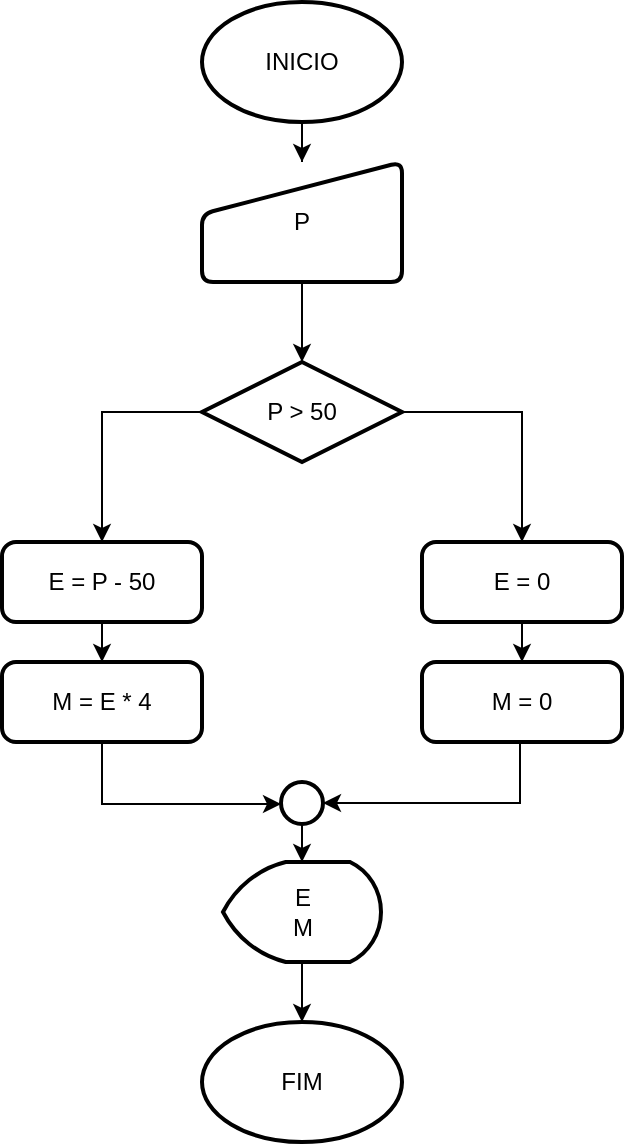 <mxfile version="26.0.8">
  <diagram name="Página-1" id="bDVuTNd5AeI00-M_E2LI">
    <mxGraphModel dx="1354" dy="782" grid="1" gridSize="10" guides="1" tooltips="1" connect="1" arrows="1" fold="1" page="1" pageScale="1" pageWidth="827" pageHeight="1169" math="0" shadow="0">
      <root>
        <mxCell id="0" />
        <mxCell id="1" parent="0" />
        <mxCell id="lwiOE8Nc_9BbjyxPb0v8-11" style="edgeStyle=orthogonalEdgeStyle;rounded=0;orthogonalLoop=1;jettySize=auto;html=1;" edge="1" parent="1" source="lwiOE8Nc_9BbjyxPb0v8-1" target="lwiOE8Nc_9BbjyxPb0v8-2">
          <mxGeometry relative="1" as="geometry" />
        </mxCell>
        <mxCell id="lwiOE8Nc_9BbjyxPb0v8-1" value="INICIO" style="strokeWidth=2;html=1;shape=mxgraph.flowchart.start_1;whiteSpace=wrap;" vertex="1" parent="1">
          <mxGeometry x="371" y="120" width="100" height="60" as="geometry" />
        </mxCell>
        <mxCell id="lwiOE8Nc_9BbjyxPb0v8-12" style="edgeStyle=orthogonalEdgeStyle;rounded=0;orthogonalLoop=1;jettySize=auto;html=1;" edge="1" parent="1" source="lwiOE8Nc_9BbjyxPb0v8-2" target="lwiOE8Nc_9BbjyxPb0v8-4">
          <mxGeometry relative="1" as="geometry" />
        </mxCell>
        <mxCell id="lwiOE8Nc_9BbjyxPb0v8-2" value="P" style="html=1;strokeWidth=2;shape=manualInput;whiteSpace=wrap;rounded=1;size=26;arcSize=11;" vertex="1" parent="1">
          <mxGeometry x="371" y="200" width="100" height="60" as="geometry" />
        </mxCell>
        <mxCell id="lwiOE8Nc_9BbjyxPb0v8-13" style="edgeStyle=orthogonalEdgeStyle;rounded=0;orthogonalLoop=1;jettySize=auto;html=1;exitX=0;exitY=0.5;exitDx=0;exitDy=0;exitPerimeter=0;" edge="1" parent="1" source="lwiOE8Nc_9BbjyxPb0v8-4" target="lwiOE8Nc_9BbjyxPb0v8-5">
          <mxGeometry relative="1" as="geometry" />
        </mxCell>
        <mxCell id="lwiOE8Nc_9BbjyxPb0v8-17" style="edgeStyle=orthogonalEdgeStyle;rounded=0;orthogonalLoop=1;jettySize=auto;html=1;" edge="1" parent="1" source="lwiOE8Nc_9BbjyxPb0v8-4" target="lwiOE8Nc_9BbjyxPb0v8-7">
          <mxGeometry relative="1" as="geometry" />
        </mxCell>
        <mxCell id="lwiOE8Nc_9BbjyxPb0v8-4" value="P &amp;gt; 50" style="strokeWidth=2;html=1;shape=mxgraph.flowchart.decision;whiteSpace=wrap;" vertex="1" parent="1">
          <mxGeometry x="371" y="300" width="100" height="50" as="geometry" />
        </mxCell>
        <mxCell id="lwiOE8Nc_9BbjyxPb0v8-14" style="edgeStyle=orthogonalEdgeStyle;rounded=0;orthogonalLoop=1;jettySize=auto;html=1;" edge="1" parent="1" source="lwiOE8Nc_9BbjyxPb0v8-5" target="lwiOE8Nc_9BbjyxPb0v8-6">
          <mxGeometry relative="1" as="geometry" />
        </mxCell>
        <mxCell id="lwiOE8Nc_9BbjyxPb0v8-5" value="E = P - 50" style="rounded=1;whiteSpace=wrap;html=1;absoluteArcSize=1;arcSize=14;strokeWidth=2;" vertex="1" parent="1">
          <mxGeometry x="271" y="390" width="100" height="40" as="geometry" />
        </mxCell>
        <mxCell id="lwiOE8Nc_9BbjyxPb0v8-15" style="edgeStyle=orthogonalEdgeStyle;rounded=0;orthogonalLoop=1;jettySize=auto;html=1;" edge="1" parent="1" source="lwiOE8Nc_9BbjyxPb0v8-6" target="lwiOE8Nc_9BbjyxPb0v8-16">
          <mxGeometry relative="1" as="geometry">
            <mxPoint x="321" y="540" as="targetPoint" />
            <Array as="points">
              <mxPoint x="321" y="521" />
            </Array>
          </mxGeometry>
        </mxCell>
        <mxCell id="lwiOE8Nc_9BbjyxPb0v8-6" value="M = E * 4" style="rounded=1;whiteSpace=wrap;html=1;absoluteArcSize=1;arcSize=14;strokeWidth=2;" vertex="1" parent="1">
          <mxGeometry x="271" y="450" width="100" height="40" as="geometry" />
        </mxCell>
        <mxCell id="lwiOE8Nc_9BbjyxPb0v8-18" style="edgeStyle=orthogonalEdgeStyle;rounded=0;orthogonalLoop=1;jettySize=auto;html=1;" edge="1" parent="1" source="lwiOE8Nc_9BbjyxPb0v8-7" target="lwiOE8Nc_9BbjyxPb0v8-8">
          <mxGeometry relative="1" as="geometry" />
        </mxCell>
        <mxCell id="lwiOE8Nc_9BbjyxPb0v8-7" value="E = 0" style="rounded=1;whiteSpace=wrap;html=1;absoluteArcSize=1;arcSize=14;strokeWidth=2;" vertex="1" parent="1">
          <mxGeometry x="481" y="390" width="100" height="40" as="geometry" />
        </mxCell>
        <mxCell id="lwiOE8Nc_9BbjyxPb0v8-8" value="M = 0" style="rounded=1;whiteSpace=wrap;html=1;absoluteArcSize=1;arcSize=14;strokeWidth=2;" vertex="1" parent="1">
          <mxGeometry x="481" y="450" width="100" height="40" as="geometry" />
        </mxCell>
        <mxCell id="lwiOE8Nc_9BbjyxPb0v8-9" value="E&lt;div&gt;M&lt;/div&gt;" style="strokeWidth=2;html=1;shape=mxgraph.flowchart.display;whiteSpace=wrap;" vertex="1" parent="1">
          <mxGeometry x="381.5" y="550" width="79" height="50" as="geometry" />
        </mxCell>
        <mxCell id="lwiOE8Nc_9BbjyxPb0v8-10" value="FIM" style="strokeWidth=2;html=1;shape=mxgraph.flowchart.start_1;whiteSpace=wrap;" vertex="1" parent="1">
          <mxGeometry x="371" y="630" width="100" height="60" as="geometry" />
        </mxCell>
        <mxCell id="lwiOE8Nc_9BbjyxPb0v8-20" style="edgeStyle=orthogonalEdgeStyle;rounded=0;orthogonalLoop=1;jettySize=auto;html=1;" edge="1" parent="1" source="lwiOE8Nc_9BbjyxPb0v8-16" target="lwiOE8Nc_9BbjyxPb0v8-9">
          <mxGeometry relative="1" as="geometry" />
        </mxCell>
        <mxCell id="lwiOE8Nc_9BbjyxPb0v8-16" value="" style="strokeWidth=2;html=1;shape=mxgraph.flowchart.start_2;whiteSpace=wrap;" vertex="1" parent="1">
          <mxGeometry x="410.5" y="510" width="21" height="21" as="geometry" />
        </mxCell>
        <mxCell id="lwiOE8Nc_9BbjyxPb0v8-19" style="edgeStyle=orthogonalEdgeStyle;rounded=0;orthogonalLoop=1;jettySize=auto;html=1;entryX=1;entryY=0.5;entryDx=0;entryDy=0;entryPerimeter=0;" edge="1" parent="1" source="lwiOE8Nc_9BbjyxPb0v8-8" target="lwiOE8Nc_9BbjyxPb0v8-16">
          <mxGeometry relative="1" as="geometry">
            <Array as="points">
              <mxPoint x="530" y="521" />
            </Array>
          </mxGeometry>
        </mxCell>
        <mxCell id="lwiOE8Nc_9BbjyxPb0v8-21" style="edgeStyle=orthogonalEdgeStyle;rounded=0;orthogonalLoop=1;jettySize=auto;html=1;entryX=0.5;entryY=0;entryDx=0;entryDy=0;entryPerimeter=0;" edge="1" parent="1" source="lwiOE8Nc_9BbjyxPb0v8-9" target="lwiOE8Nc_9BbjyxPb0v8-10">
          <mxGeometry relative="1" as="geometry" />
        </mxCell>
      </root>
    </mxGraphModel>
  </diagram>
</mxfile>
